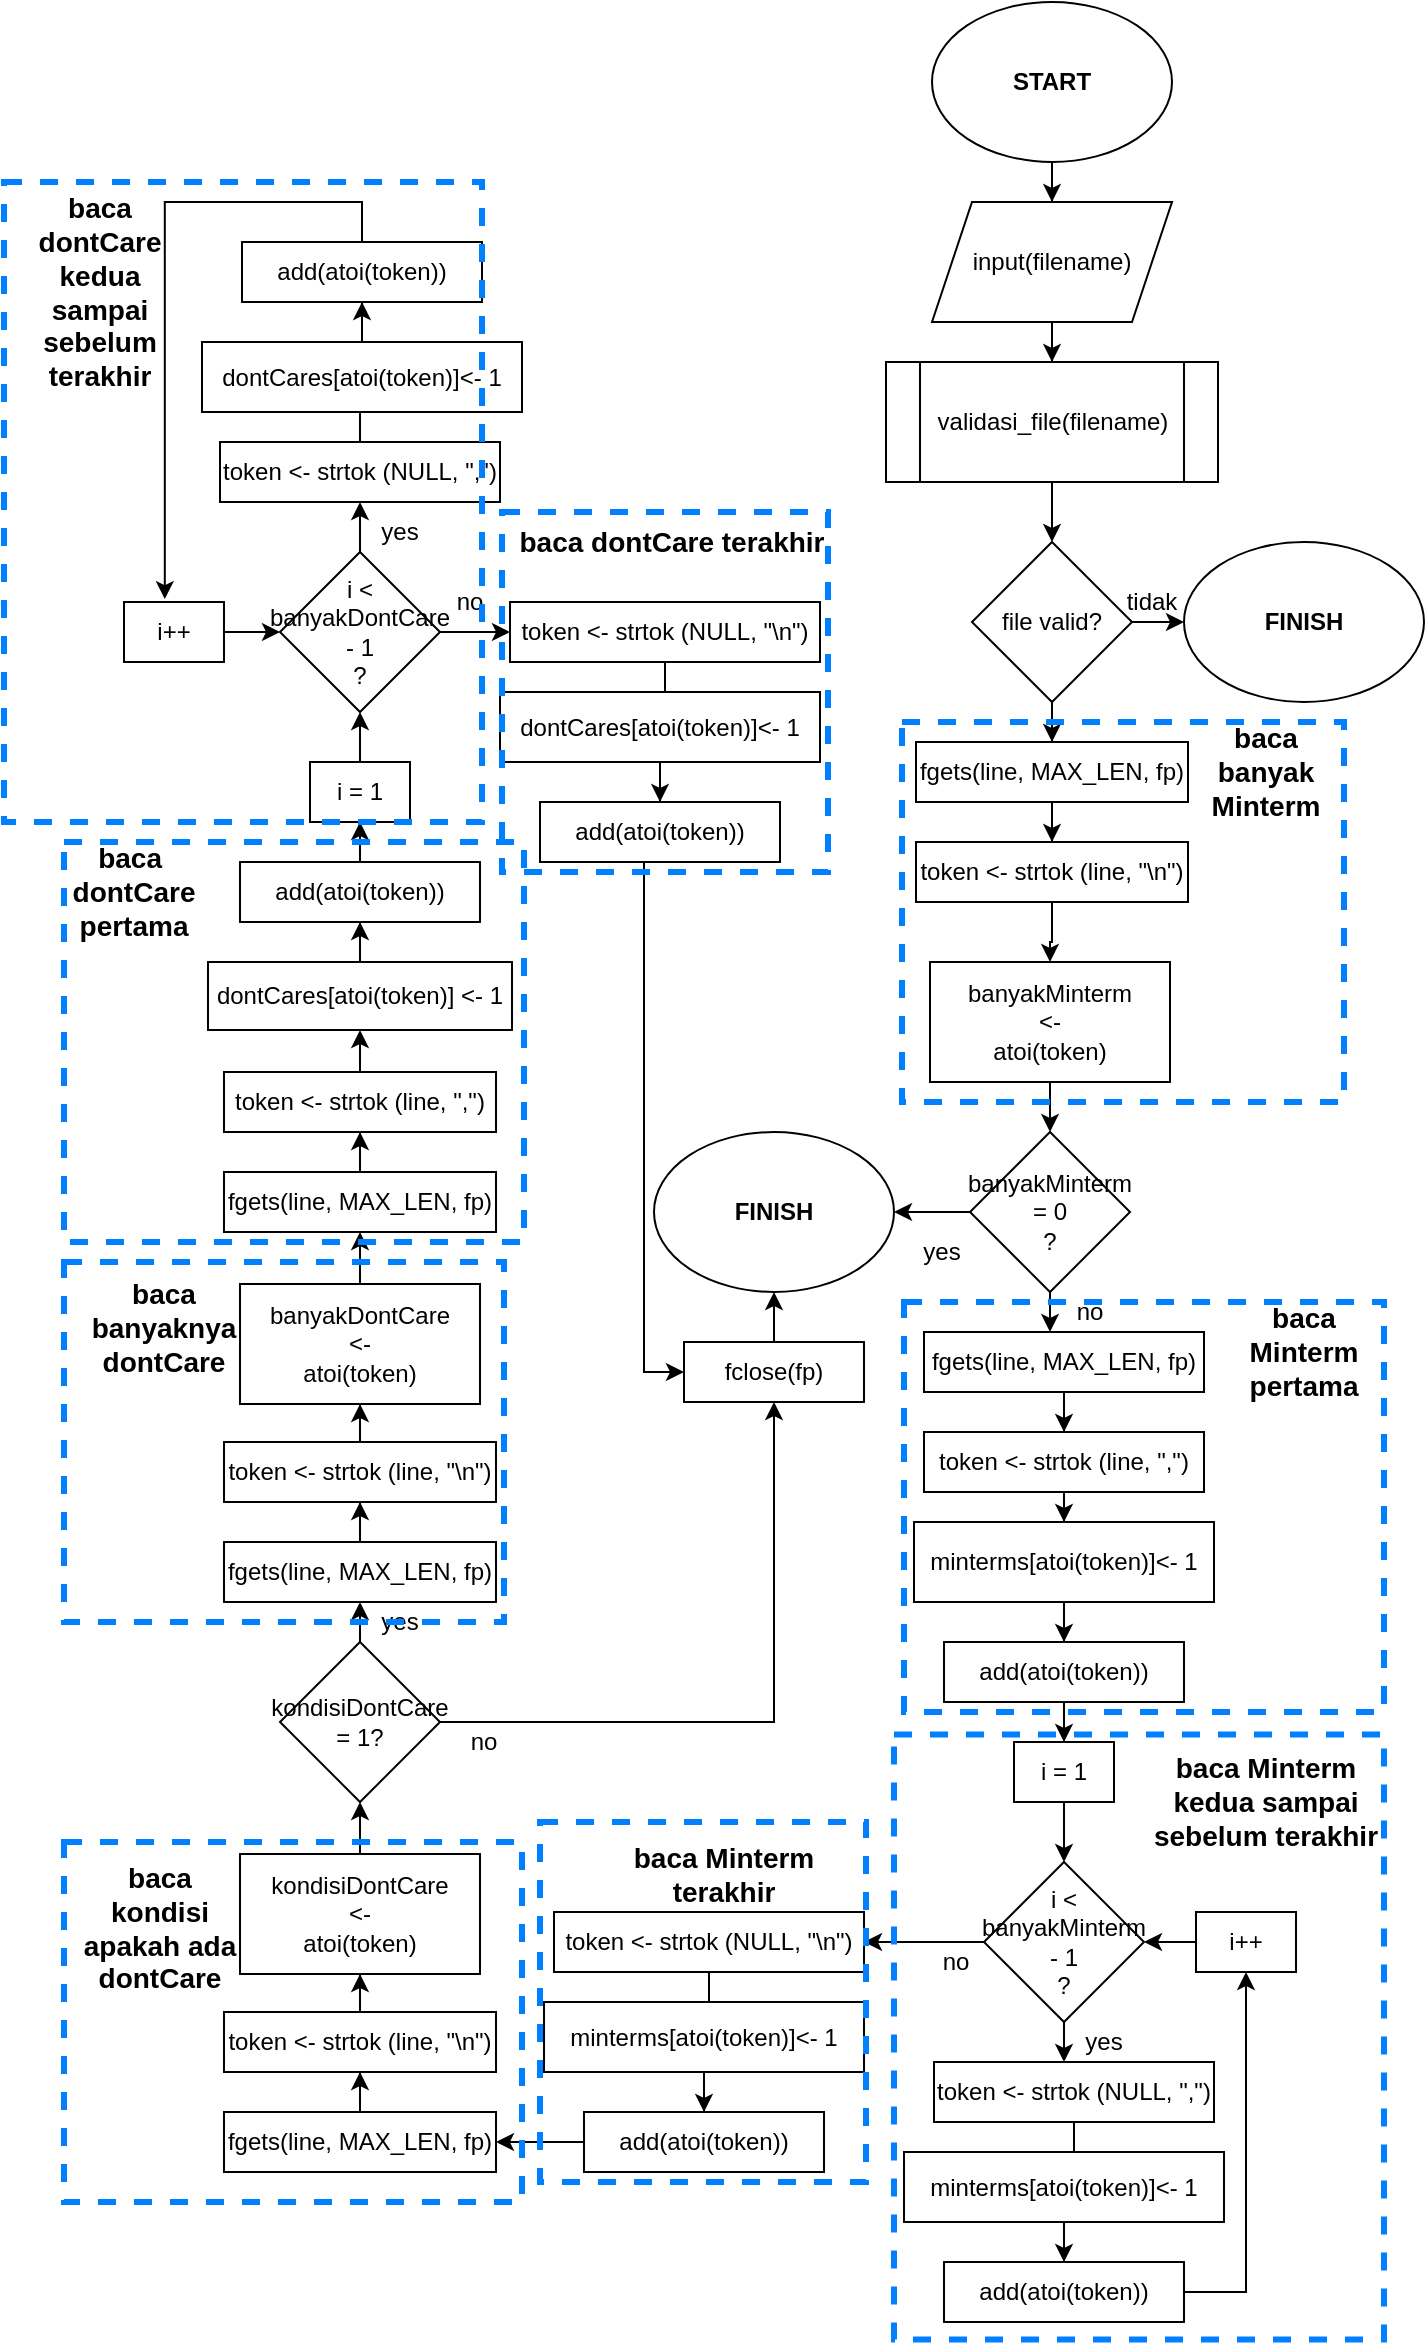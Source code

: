 <mxfile version="14.1.5" type="device"><diagram id="4D0Mk-Beicet6BP096j6" name="Page-1"><mxGraphModel dx="2036" dy="743" grid="1" gridSize="10" guides="1" tooltips="1" connect="1" arrows="1" fold="1" page="1" pageScale="1" pageWidth="827" pageHeight="1169" math="0" shadow="0"><root><mxCell id="0"/><mxCell id="1" parent="0"/><mxCell id="77w809oM9ehnzlVi-rAF-4" value="" style="edgeStyle=orthogonalEdgeStyle;rounded=0;orthogonalLoop=1;jettySize=auto;html=1;" edge="1" parent="1" source="77w809oM9ehnzlVi-rAF-1" target="77w809oM9ehnzlVi-rAF-3"><mxGeometry relative="1" as="geometry"/></mxCell><mxCell id="77w809oM9ehnzlVi-rAF-1" value="&lt;b&gt;START&lt;/b&gt;" style="ellipse;whiteSpace=wrap;html=1;" vertex="1" parent="1"><mxGeometry x="354" y="100" width="120" height="80" as="geometry"/></mxCell><mxCell id="77w809oM9ehnzlVi-rAF-2" value="&lt;b&gt;FINISH&lt;/b&gt;" style="ellipse;whiteSpace=wrap;html=1;" vertex="1" parent="1"><mxGeometry x="215" y="665" width="120" height="80" as="geometry"/></mxCell><mxCell id="77w809oM9ehnzlVi-rAF-58" value="" style="edgeStyle=orthogonalEdgeStyle;rounded=0;orthogonalLoop=1;jettySize=auto;html=1;" edge="1" parent="1" source="77w809oM9ehnzlVi-rAF-3" target="77w809oM9ehnzlVi-rAF-57"><mxGeometry relative="1" as="geometry"/></mxCell><mxCell id="77w809oM9ehnzlVi-rAF-3" value="input(filename)" style="shape=parallelogram;perimeter=parallelogramPerimeter;whiteSpace=wrap;html=1;fixedSize=1;" vertex="1" parent="1"><mxGeometry x="354" y="200" width="120" height="60" as="geometry"/></mxCell><mxCell id="77w809oM9ehnzlVi-rAF-8" value="" style="edgeStyle=orthogonalEdgeStyle;rounded=0;orthogonalLoop=1;jettySize=auto;html=1;" edge="1" parent="1" source="77w809oM9ehnzlVi-rAF-5" target="77w809oM9ehnzlVi-rAF-2"><mxGeometry relative="1" as="geometry"/></mxCell><mxCell id="77w809oM9ehnzlVi-rAF-12" value="" style="edgeStyle=orthogonalEdgeStyle;rounded=0;orthogonalLoop=1;jettySize=auto;html=1;" edge="1" parent="1" source="77w809oM9ehnzlVi-rAF-5"><mxGeometry relative="1" as="geometry"><mxPoint x="413" y="765" as="targetPoint"/></mxGeometry></mxCell><mxCell id="77w809oM9ehnzlVi-rAF-5" value="banyakMinterm&lt;br&gt;= 0&lt;br&gt;?" style="rhombus;whiteSpace=wrap;html=1;" vertex="1" parent="1"><mxGeometry x="373" y="665" width="80" height="80" as="geometry"/></mxCell><mxCell id="77w809oM9ehnzlVi-rAF-9" value="yes" style="text;html=1;strokeColor=none;fillColor=none;align=center;verticalAlign=middle;whiteSpace=wrap;rounded=0;" vertex="1" parent="1"><mxGeometry x="339" y="715" width="40" height="20" as="geometry"/></mxCell><mxCell id="77w809oM9ehnzlVi-rAF-14" value="" style="edgeStyle=orthogonalEdgeStyle;rounded=0;orthogonalLoop=1;jettySize=auto;html=1;" edge="1" parent="1" source="77w809oM9ehnzlVi-rAF-11" target="77w809oM9ehnzlVi-rAF-13"><mxGeometry relative="1" as="geometry"/></mxCell><mxCell id="77w809oM9ehnzlVi-rAF-11" value="i = 1" style="rounded=0;whiteSpace=wrap;html=1;" vertex="1" parent="1"><mxGeometry x="395" y="970" width="50" height="30" as="geometry"/></mxCell><mxCell id="77w809oM9ehnzlVi-rAF-16" value="" style="edgeStyle=orthogonalEdgeStyle;rounded=0;orthogonalLoop=1;jettySize=auto;html=1;" edge="1" parent="1" source="77w809oM9ehnzlVi-rAF-13"><mxGeometry relative="1" as="geometry"><mxPoint x="420" y="1130" as="targetPoint"/></mxGeometry></mxCell><mxCell id="77w809oM9ehnzlVi-rAF-97" style="edgeStyle=orthogonalEdgeStyle;rounded=0;orthogonalLoop=1;jettySize=auto;html=1;exitX=0;exitY=0.5;exitDx=0;exitDy=0;entryX=1;entryY=0.5;entryDx=0;entryDy=0;" edge="1" parent="1" source="77w809oM9ehnzlVi-rAF-13" target="77w809oM9ehnzlVi-rAF-93"><mxGeometry relative="1" as="geometry"/></mxCell><mxCell id="77w809oM9ehnzlVi-rAF-13" value="i &amp;lt; banyakMinterm - 1&lt;br&gt;?" style="rhombus;whiteSpace=wrap;html=1;" vertex="1" parent="1"><mxGeometry x="380" y="1030" width="80" height="80" as="geometry"/></mxCell><mxCell id="77w809oM9ehnzlVi-rAF-25" style="edgeStyle=orthogonalEdgeStyle;rounded=0;orthogonalLoop=1;jettySize=auto;html=1;exitX=0;exitY=0.5;exitDx=0;exitDy=0;entryX=1;entryY=0.5;entryDx=0;entryDy=0;" edge="1" parent="1" source="77w809oM9ehnzlVi-rAF-23" target="77w809oM9ehnzlVi-rAF-13"><mxGeometry relative="1" as="geometry"/></mxCell><mxCell id="77w809oM9ehnzlVi-rAF-23" value="i++" style="rounded=0;whiteSpace=wrap;html=1;" vertex="1" parent="1"><mxGeometry x="486" y="1055" width="50" height="30" as="geometry"/></mxCell><mxCell id="77w809oM9ehnzlVi-rAF-49" value="no" style="text;html=1;strokeColor=none;fillColor=none;align=center;verticalAlign=middle;whiteSpace=wrap;rounded=0;" vertex="1" parent="1"><mxGeometry x="413" y="745" width="40" height="20" as="geometry"/></mxCell><mxCell id="77w809oM9ehnzlVi-rAF-55" value="yes" style="text;html=1;strokeColor=none;fillColor=none;align=center;verticalAlign=middle;whiteSpace=wrap;rounded=0;" vertex="1" parent="1"><mxGeometry x="420" y="1110" width="40" height="20" as="geometry"/></mxCell><mxCell id="77w809oM9ehnzlVi-rAF-61" value="" style="edgeStyle=orthogonalEdgeStyle;rounded=0;orthogonalLoop=1;jettySize=auto;html=1;" edge="1" parent="1" source="77w809oM9ehnzlVi-rAF-57" target="77w809oM9ehnzlVi-rAF-60"><mxGeometry relative="1" as="geometry"/></mxCell><mxCell id="77w809oM9ehnzlVi-rAF-57" value="validasi_file(filename)" style="shape=process;whiteSpace=wrap;html=1;backgroundOutline=1;" vertex="1" parent="1"><mxGeometry x="331" y="280" width="166" height="60" as="geometry"/></mxCell><mxCell id="77w809oM9ehnzlVi-rAF-63" value="" style="edgeStyle=orthogonalEdgeStyle;rounded=0;orthogonalLoop=1;jettySize=auto;html=1;" edge="1" parent="1" source="77w809oM9ehnzlVi-rAF-60" target="77w809oM9ehnzlVi-rAF-62"><mxGeometry relative="1" as="geometry"/></mxCell><mxCell id="77w809oM9ehnzlVi-rAF-66" value="" style="edgeStyle=orthogonalEdgeStyle;rounded=0;orthogonalLoop=1;jettySize=auto;html=1;" edge="1" parent="1" source="77w809oM9ehnzlVi-rAF-60" target="77w809oM9ehnzlVi-rAF-65"><mxGeometry relative="1" as="geometry"/></mxCell><mxCell id="77w809oM9ehnzlVi-rAF-60" value="file valid?" style="rhombus;whiteSpace=wrap;html=1;" vertex="1" parent="1"><mxGeometry x="374" y="370" width="80" height="80" as="geometry"/></mxCell><mxCell id="77w809oM9ehnzlVi-rAF-62" value="&lt;b&gt;FINISH&lt;/b&gt;" style="ellipse;whiteSpace=wrap;html=1;" vertex="1" parent="1"><mxGeometry x="480" y="370" width="120" height="80" as="geometry"/></mxCell><mxCell id="77w809oM9ehnzlVi-rAF-64" value="tidak" style="text;html=1;strokeColor=none;fillColor=none;align=center;verticalAlign=middle;whiteSpace=wrap;rounded=0;" vertex="1" parent="1"><mxGeometry x="444" y="390" width="40" height="20" as="geometry"/></mxCell><mxCell id="77w809oM9ehnzlVi-rAF-68" value="" style="edgeStyle=orthogonalEdgeStyle;rounded=0;orthogonalLoop=1;jettySize=auto;html=1;" edge="1" parent="1" source="77w809oM9ehnzlVi-rAF-65" target="77w809oM9ehnzlVi-rAF-67"><mxGeometry relative="1" as="geometry"/></mxCell><mxCell id="77w809oM9ehnzlVi-rAF-65" value="fgets(line, MAX_LEN, fp)" style="rounded=0;whiteSpace=wrap;html=1;" vertex="1" parent="1"><mxGeometry x="346" y="470" width="136" height="30" as="geometry"/></mxCell><mxCell id="77w809oM9ehnzlVi-rAF-70" value="" style="edgeStyle=orthogonalEdgeStyle;rounded=0;orthogonalLoop=1;jettySize=auto;html=1;" edge="1" parent="1" source="77w809oM9ehnzlVi-rAF-67" target="77w809oM9ehnzlVi-rAF-69"><mxGeometry relative="1" as="geometry"/></mxCell><mxCell id="77w809oM9ehnzlVi-rAF-67" value="token &amp;lt;- strtok (line, &quot;\n&quot;)" style="rounded=0;whiteSpace=wrap;html=1;" vertex="1" parent="1"><mxGeometry x="346" y="520" width="136" height="30" as="geometry"/></mxCell><mxCell id="77w809oM9ehnzlVi-rAF-72" style="edgeStyle=orthogonalEdgeStyle;rounded=0;orthogonalLoop=1;jettySize=auto;html=1;exitX=0.5;exitY=1;exitDx=0;exitDy=0;entryX=0.5;entryY=0;entryDx=0;entryDy=0;" edge="1" parent="1" source="77w809oM9ehnzlVi-rAF-69" target="77w809oM9ehnzlVi-rAF-5"><mxGeometry relative="1" as="geometry"/></mxCell><mxCell id="77w809oM9ehnzlVi-rAF-69" value="banyakMinterm&lt;br&gt;&amp;lt;-&lt;br&gt;atoi(token)" style="rounded=0;whiteSpace=wrap;html=1;" vertex="1" parent="1"><mxGeometry x="353" y="580" width="120" height="60" as="geometry"/></mxCell><mxCell id="77w809oM9ehnzlVi-rAF-73" value="" style="edgeStyle=orthogonalEdgeStyle;rounded=0;orthogonalLoop=1;jettySize=auto;html=1;" edge="1" parent="1" source="77w809oM9ehnzlVi-rAF-74" target="77w809oM9ehnzlVi-rAF-76"><mxGeometry relative="1" as="geometry"/></mxCell><mxCell id="77w809oM9ehnzlVi-rAF-74" value="fgets(line, MAX_LEN, fp)" style="rounded=0;whiteSpace=wrap;html=1;" vertex="1" parent="1"><mxGeometry x="350" y="765" width="140" height="30" as="geometry"/></mxCell><mxCell id="77w809oM9ehnzlVi-rAF-75" value="" style="edgeStyle=orthogonalEdgeStyle;rounded=0;orthogonalLoop=1;jettySize=auto;html=1;" edge="1" parent="1" source="77w809oM9ehnzlVi-rAF-76" target="77w809oM9ehnzlVi-rAF-77"><mxGeometry relative="1" as="geometry"/></mxCell><mxCell id="77w809oM9ehnzlVi-rAF-76" value="token &amp;lt;- strtok (line, &quot;,&quot;)" style="rounded=0;whiteSpace=wrap;html=1;" vertex="1" parent="1"><mxGeometry x="350" y="815" width="140" height="30" as="geometry"/></mxCell><mxCell id="77w809oM9ehnzlVi-rAF-79" value="" style="edgeStyle=orthogonalEdgeStyle;rounded=0;orthogonalLoop=1;jettySize=auto;html=1;" edge="1" parent="1" source="77w809oM9ehnzlVi-rAF-77" target="77w809oM9ehnzlVi-rAF-78"><mxGeometry relative="1" as="geometry"/></mxCell><mxCell id="77w809oM9ehnzlVi-rAF-77" value="minterms[atoi(token)]&amp;lt;- 1" style="rounded=0;whiteSpace=wrap;html=1;" vertex="1" parent="1"><mxGeometry x="345" y="860" width="150" height="40" as="geometry"/></mxCell><mxCell id="77w809oM9ehnzlVi-rAF-80" value="" style="edgeStyle=orthogonalEdgeStyle;rounded=0;orthogonalLoop=1;jettySize=auto;html=1;" edge="1" parent="1" source="77w809oM9ehnzlVi-rAF-78" target="77w809oM9ehnzlVi-rAF-11"><mxGeometry relative="1" as="geometry"/></mxCell><mxCell id="77w809oM9ehnzlVi-rAF-78" value="add(atoi(token))" style="rounded=0;whiteSpace=wrap;html=1;" vertex="1" parent="1"><mxGeometry x="360" y="920" width="120" height="30" as="geometry"/></mxCell><mxCell id="77w809oM9ehnzlVi-rAF-81" value="" style="edgeStyle=orthogonalEdgeStyle;rounded=0;orthogonalLoop=1;jettySize=auto;html=1;" edge="1" parent="1" source="77w809oM9ehnzlVi-rAF-82" target="77w809oM9ehnzlVi-rAF-83"><mxGeometry relative="1" as="geometry"/></mxCell><mxCell id="77w809oM9ehnzlVi-rAF-82" value="token &amp;lt;- strtok (NULL, &quot;,&quot;)" style="rounded=0;whiteSpace=wrap;html=1;" vertex="1" parent="1"><mxGeometry x="355" y="1130" width="140" height="30" as="geometry"/></mxCell><mxCell id="77w809oM9ehnzlVi-rAF-90" value="" style="edgeStyle=orthogonalEdgeStyle;rounded=0;orthogonalLoop=1;jettySize=auto;html=1;" edge="1" parent="1" source="77w809oM9ehnzlVi-rAF-83" target="77w809oM9ehnzlVi-rAF-84"><mxGeometry relative="1" as="geometry"/></mxCell><mxCell id="77w809oM9ehnzlVi-rAF-83" value="minterms[atoi(token)]&amp;lt;- 1" style="rounded=0;whiteSpace=wrap;html=1;" vertex="1" parent="1"><mxGeometry x="340" y="1175" width="160" height="35" as="geometry"/></mxCell><mxCell id="77w809oM9ehnzlVi-rAF-91" style="edgeStyle=orthogonalEdgeStyle;rounded=0;orthogonalLoop=1;jettySize=auto;html=1;exitX=1;exitY=0.5;exitDx=0;exitDy=0;" edge="1" parent="1" source="77w809oM9ehnzlVi-rAF-84" target="77w809oM9ehnzlVi-rAF-23"><mxGeometry relative="1" as="geometry"/></mxCell><mxCell id="77w809oM9ehnzlVi-rAF-84" value="add(atoi(token))" style="rounded=0;whiteSpace=wrap;html=1;" vertex="1" parent="1"><mxGeometry x="360" y="1230" width="120" height="30" as="geometry"/></mxCell><mxCell id="77w809oM9ehnzlVi-rAF-92" value="" style="edgeStyle=orthogonalEdgeStyle;rounded=0;orthogonalLoop=1;jettySize=auto;html=1;" edge="1" parent="1" source="77w809oM9ehnzlVi-rAF-93" target="77w809oM9ehnzlVi-rAF-95"><mxGeometry relative="1" as="geometry"/></mxCell><mxCell id="77w809oM9ehnzlVi-rAF-93" value="token &amp;lt;- strtok (NULL, &quot;\n&quot;)" style="rounded=0;whiteSpace=wrap;html=1;" vertex="1" parent="1"><mxGeometry x="165" y="1055" width="155" height="30" as="geometry"/></mxCell><mxCell id="77w809oM9ehnzlVi-rAF-94" value="" style="edgeStyle=orthogonalEdgeStyle;rounded=0;orthogonalLoop=1;jettySize=auto;html=1;" edge="1" parent="1" source="77w809oM9ehnzlVi-rAF-95" target="77w809oM9ehnzlVi-rAF-96"><mxGeometry relative="1" as="geometry"/></mxCell><mxCell id="77w809oM9ehnzlVi-rAF-95" value="minterms[atoi(token)]&amp;lt;- 1" style="rounded=0;whiteSpace=wrap;html=1;" vertex="1" parent="1"><mxGeometry x="160" y="1100" width="160" height="35" as="geometry"/></mxCell><mxCell id="77w809oM9ehnzlVi-rAF-175" value="" style="edgeStyle=orthogonalEdgeStyle;rounded=0;orthogonalLoop=1;jettySize=auto;html=1;" edge="1" parent="1" source="77w809oM9ehnzlVi-rAF-96" target="77w809oM9ehnzlVi-rAF-100"><mxGeometry relative="1" as="geometry"/></mxCell><mxCell id="77w809oM9ehnzlVi-rAF-96" value="add(atoi(token))" style="rounded=0;whiteSpace=wrap;html=1;" vertex="1" parent="1"><mxGeometry x="180" y="1155" width="120" height="30" as="geometry"/></mxCell><mxCell id="77w809oM9ehnzlVi-rAF-99" value="" style="edgeStyle=orthogonalEdgeStyle;rounded=0;orthogonalLoop=1;jettySize=auto;html=1;" edge="1" parent="1" source="77w809oM9ehnzlVi-rAF-100" target="77w809oM9ehnzlVi-rAF-102"><mxGeometry relative="1" as="geometry"/></mxCell><mxCell id="77w809oM9ehnzlVi-rAF-100" value="fgets(line, MAX_LEN, fp)" style="rounded=0;whiteSpace=wrap;html=1;" vertex="1" parent="1"><mxGeometry y="1155" width="136" height="30" as="geometry"/></mxCell><mxCell id="77w809oM9ehnzlVi-rAF-101" value="" style="edgeStyle=orthogonalEdgeStyle;rounded=0;orthogonalLoop=1;jettySize=auto;html=1;" edge="1" parent="1" source="77w809oM9ehnzlVi-rAF-102" target="77w809oM9ehnzlVi-rAF-103"><mxGeometry relative="1" as="geometry"/></mxCell><mxCell id="77w809oM9ehnzlVi-rAF-102" value="token &amp;lt;- strtok (line, &quot;\n&quot;)" style="rounded=0;whiteSpace=wrap;html=1;" vertex="1" parent="1"><mxGeometry y="1105" width="136" height="30" as="geometry"/></mxCell><mxCell id="77w809oM9ehnzlVi-rAF-108" value="" style="edgeStyle=orthogonalEdgeStyle;rounded=0;orthogonalLoop=1;jettySize=auto;html=1;" edge="1" parent="1" source="77w809oM9ehnzlVi-rAF-103" target="77w809oM9ehnzlVi-rAF-104"><mxGeometry relative="1" as="geometry"/></mxCell><mxCell id="77w809oM9ehnzlVi-rAF-103" value="kondisiDontCare&lt;br&gt;&amp;lt;-&lt;br&gt;atoi(token)" style="rounded=0;whiteSpace=wrap;html=1;" vertex="1" parent="1"><mxGeometry x="8" y="1026" width="120" height="60" as="geometry"/></mxCell><mxCell id="77w809oM9ehnzlVi-rAF-106" style="edgeStyle=orthogonalEdgeStyle;rounded=0;orthogonalLoop=1;jettySize=auto;html=1;exitX=1;exitY=0.5;exitDx=0;exitDy=0;" edge="1" parent="1" source="77w809oM9ehnzlVi-rAF-104" target="77w809oM9ehnzlVi-rAF-105"><mxGeometry relative="1" as="geometry"/></mxCell><mxCell id="77w809oM9ehnzlVi-rAF-119" style="edgeStyle=orthogonalEdgeStyle;rounded=0;orthogonalLoop=1;jettySize=auto;html=1;exitX=0.5;exitY=0;exitDx=0;exitDy=0;entryX=0.5;entryY=1;entryDx=0;entryDy=0;" edge="1" parent="1" source="77w809oM9ehnzlVi-rAF-104" target="77w809oM9ehnzlVi-rAF-113"><mxGeometry relative="1" as="geometry"/></mxCell><mxCell id="77w809oM9ehnzlVi-rAF-104" value="kondisiDontCare&lt;br&gt;= 1?" style="rhombus;whiteSpace=wrap;html=1;" vertex="1" parent="1"><mxGeometry x="28" y="920" width="80" height="80" as="geometry"/></mxCell><mxCell id="77w809oM9ehnzlVi-rAF-107" value="" style="edgeStyle=orthogonalEdgeStyle;rounded=0;orthogonalLoop=1;jettySize=auto;html=1;" edge="1" parent="1" source="77w809oM9ehnzlVi-rAF-105" target="77w809oM9ehnzlVi-rAF-2"><mxGeometry relative="1" as="geometry"/></mxCell><mxCell id="77w809oM9ehnzlVi-rAF-105" value="fclose(fp)" style="rounded=0;whiteSpace=wrap;html=1;" vertex="1" parent="1"><mxGeometry x="230" y="770" width="90" height="30" as="geometry"/></mxCell><mxCell id="77w809oM9ehnzlVi-rAF-109" value="no" style="text;html=1;strokeColor=none;fillColor=none;align=center;verticalAlign=middle;whiteSpace=wrap;rounded=0;" vertex="1" parent="1"><mxGeometry x="346" y="1070" width="40" height="20" as="geometry"/></mxCell><mxCell id="77w809oM9ehnzlVi-rAF-111" value="no" style="text;html=1;strokeColor=none;fillColor=none;align=center;verticalAlign=middle;whiteSpace=wrap;rounded=0;" vertex="1" parent="1"><mxGeometry x="110" y="960" width="40" height="20" as="geometry"/></mxCell><mxCell id="77w809oM9ehnzlVi-rAF-112" value="" style="edgeStyle=orthogonalEdgeStyle;rounded=0;orthogonalLoop=1;jettySize=auto;html=1;" edge="1" parent="1" source="77w809oM9ehnzlVi-rAF-113" target="77w809oM9ehnzlVi-rAF-115"><mxGeometry relative="1" as="geometry"/></mxCell><mxCell id="77w809oM9ehnzlVi-rAF-113" value="fgets(line, MAX_LEN, fp)" style="rounded=0;whiteSpace=wrap;html=1;" vertex="1" parent="1"><mxGeometry y="870" width="136" height="30" as="geometry"/></mxCell><mxCell id="77w809oM9ehnzlVi-rAF-114" value="" style="edgeStyle=orthogonalEdgeStyle;rounded=0;orthogonalLoop=1;jettySize=auto;html=1;" edge="1" parent="1" source="77w809oM9ehnzlVi-rAF-115" target="77w809oM9ehnzlVi-rAF-117"><mxGeometry relative="1" as="geometry"/></mxCell><mxCell id="77w809oM9ehnzlVi-rAF-115" value="token &amp;lt;- strtok (line, &quot;\n&quot;)" style="rounded=0;whiteSpace=wrap;html=1;" vertex="1" parent="1"><mxGeometry y="820" width="136" height="30" as="geometry"/></mxCell><mxCell id="77w809oM9ehnzlVi-rAF-116" value="" style="edgeStyle=orthogonalEdgeStyle;rounded=0;orthogonalLoop=1;jettySize=auto;html=1;" edge="1" parent="1" source="77w809oM9ehnzlVi-rAF-117"><mxGeometry relative="1" as="geometry"><mxPoint x="68" y="715" as="targetPoint"/></mxGeometry></mxCell><mxCell id="77w809oM9ehnzlVi-rAF-117" value="banyakDontCare&lt;br&gt;&amp;lt;-&lt;br&gt;atoi(token)" style="rounded=0;whiteSpace=wrap;html=1;" vertex="1" parent="1"><mxGeometry x="8" y="741" width="120" height="60" as="geometry"/></mxCell><mxCell id="77w809oM9ehnzlVi-rAF-126" value="yes" style="text;html=1;strokeColor=none;fillColor=none;align=center;verticalAlign=middle;whiteSpace=wrap;rounded=0;" vertex="1" parent="1"><mxGeometry x="68" y="900" width="40" height="20" as="geometry"/></mxCell><mxCell id="77w809oM9ehnzlVi-rAF-127" value="" style="edgeStyle=orthogonalEdgeStyle;rounded=0;orthogonalLoop=1;jettySize=auto;html=1;" edge="1" parent="1" source="77w809oM9ehnzlVi-rAF-128" target="77w809oM9ehnzlVi-rAF-130"><mxGeometry relative="1" as="geometry"/></mxCell><mxCell id="77w809oM9ehnzlVi-rAF-128" value="fgets(line, MAX_LEN, fp)" style="rounded=0;whiteSpace=wrap;html=1;" vertex="1" parent="1"><mxGeometry y="685" width="136" height="30" as="geometry"/></mxCell><mxCell id="77w809oM9ehnzlVi-rAF-129" value="" style="edgeStyle=orthogonalEdgeStyle;rounded=0;orthogonalLoop=1;jettySize=auto;html=1;" edge="1" parent="1" source="77w809oM9ehnzlVi-rAF-130" target="77w809oM9ehnzlVi-rAF-132"><mxGeometry relative="1" as="geometry"/></mxCell><mxCell id="77w809oM9ehnzlVi-rAF-130" value="token &amp;lt;- strtok (line, &quot;,&quot;)" style="rounded=0;whiteSpace=wrap;html=1;" vertex="1" parent="1"><mxGeometry y="635" width="136" height="30" as="geometry"/></mxCell><mxCell id="77w809oM9ehnzlVi-rAF-136" value="" style="edgeStyle=orthogonalEdgeStyle;rounded=0;orthogonalLoop=1;jettySize=auto;html=1;" edge="1" parent="1" source="77w809oM9ehnzlVi-rAF-132" target="77w809oM9ehnzlVi-rAF-133"><mxGeometry relative="1" as="geometry"/></mxCell><mxCell id="77w809oM9ehnzlVi-rAF-132" value="dontCares[atoi(token)] &amp;lt;- 1" style="rounded=0;whiteSpace=wrap;html=1;" vertex="1" parent="1"><mxGeometry x="-8" y="580" width="152" height="34" as="geometry"/></mxCell><mxCell id="77w809oM9ehnzlVi-rAF-157" value="" style="edgeStyle=orthogonalEdgeStyle;rounded=0;orthogonalLoop=1;jettySize=auto;html=1;" edge="1" parent="1" source="77w809oM9ehnzlVi-rAF-133" target="77w809oM9ehnzlVi-rAF-138"><mxGeometry relative="1" as="geometry"/></mxCell><mxCell id="77w809oM9ehnzlVi-rAF-133" value="add(atoi(token))" style="rounded=0;whiteSpace=wrap;html=1;" vertex="1" parent="1"><mxGeometry x="8" y="530" width="120" height="30" as="geometry"/></mxCell><mxCell id="77w809oM9ehnzlVi-rAF-137" value="" style="edgeStyle=orthogonalEdgeStyle;rounded=0;orthogonalLoop=1;jettySize=auto;html=1;" edge="1" parent="1" source="77w809oM9ehnzlVi-rAF-138" target="77w809oM9ehnzlVi-rAF-141"><mxGeometry relative="1" as="geometry"/></mxCell><mxCell id="77w809oM9ehnzlVi-rAF-138" value="i = 1" style="rounded=0;whiteSpace=wrap;html=1;" vertex="1" parent="1"><mxGeometry x="43" y="480" width="50" height="30" as="geometry"/></mxCell><mxCell id="77w809oM9ehnzlVi-rAF-160" value="" style="edgeStyle=orthogonalEdgeStyle;rounded=0;orthogonalLoop=1;jettySize=auto;html=1;" edge="1" parent="1" source="77w809oM9ehnzlVi-rAF-141" target="77w809oM9ehnzlVi-rAF-146"><mxGeometry relative="1" as="geometry"/></mxCell><mxCell id="77w809oM9ehnzlVi-rAF-163" style="edgeStyle=orthogonalEdgeStyle;rounded=0;orthogonalLoop=1;jettySize=auto;html=1;exitX=1;exitY=0.5;exitDx=0;exitDy=0;entryX=0;entryY=0.5;entryDx=0;entryDy=0;" edge="1" parent="1" source="77w809oM9ehnzlVi-rAF-141" target="77w809oM9ehnzlVi-rAF-152"><mxGeometry relative="1" as="geometry"><mxPoint x="140" y="415" as="targetPoint"/></mxGeometry></mxCell><mxCell id="77w809oM9ehnzlVi-rAF-141" value="i &amp;lt; banyakDontCare - 1&lt;br&gt;?" style="rhombus;whiteSpace=wrap;html=1;" vertex="1" parent="1"><mxGeometry x="28" y="375" width="80" height="80" as="geometry"/></mxCell><mxCell id="77w809oM9ehnzlVi-rAF-158" value="" style="edgeStyle=orthogonalEdgeStyle;rounded=0;orthogonalLoop=1;jettySize=auto;html=1;" edge="1" parent="1" source="77w809oM9ehnzlVi-rAF-143" target="77w809oM9ehnzlVi-rAF-141"><mxGeometry relative="1" as="geometry"/></mxCell><mxCell id="77w809oM9ehnzlVi-rAF-143" value="i++" style="rounded=0;whiteSpace=wrap;html=1;" vertex="1" parent="1"><mxGeometry x="-50" y="400" width="50" height="30" as="geometry"/></mxCell><mxCell id="77w809oM9ehnzlVi-rAF-144" value="yes" style="text;html=1;strokeColor=none;fillColor=none;align=center;verticalAlign=middle;whiteSpace=wrap;rounded=0;" vertex="1" parent="1"><mxGeometry x="68" y="355" width="40" height="20" as="geometry"/></mxCell><mxCell id="77w809oM9ehnzlVi-rAF-145" value="" style="edgeStyle=orthogonalEdgeStyle;rounded=0;orthogonalLoop=1;jettySize=auto;html=1;" edge="1" parent="1" source="77w809oM9ehnzlVi-rAF-146" target="77w809oM9ehnzlVi-rAF-148"><mxGeometry relative="1" as="geometry"/></mxCell><mxCell id="77w809oM9ehnzlVi-rAF-146" value="token &amp;lt;- strtok (NULL, &quot;,&quot;)" style="rounded=0;whiteSpace=wrap;html=1;" vertex="1" parent="1"><mxGeometry x="-2" y="320" width="140" height="30" as="geometry"/></mxCell><mxCell id="77w809oM9ehnzlVi-rAF-147" value="" style="edgeStyle=orthogonalEdgeStyle;rounded=0;orthogonalLoop=1;jettySize=auto;html=1;" edge="1" parent="1" source="77w809oM9ehnzlVi-rAF-148" target="77w809oM9ehnzlVi-rAF-150"><mxGeometry relative="1" as="geometry"/></mxCell><mxCell id="77w809oM9ehnzlVi-rAF-148" value="dontCares[atoi(token)]&amp;lt;- 1" style="rounded=0;whiteSpace=wrap;html=1;" vertex="1" parent="1"><mxGeometry x="-11" y="270" width="160" height="35" as="geometry"/></mxCell><mxCell id="77w809oM9ehnzlVi-rAF-161" style="edgeStyle=orthogonalEdgeStyle;rounded=0;orthogonalLoop=1;jettySize=auto;html=1;exitX=0.5;exitY=0;exitDx=0;exitDy=0;entryX=0.408;entryY=-0.048;entryDx=0;entryDy=0;entryPerimeter=0;" edge="1" parent="1" source="77w809oM9ehnzlVi-rAF-150" target="77w809oM9ehnzlVi-rAF-143"><mxGeometry relative="1" as="geometry"/></mxCell><mxCell id="77w809oM9ehnzlVi-rAF-150" value="add(atoi(token))" style="rounded=0;whiteSpace=wrap;html=1;" vertex="1" parent="1"><mxGeometry x="9" y="220" width="120" height="30" as="geometry"/></mxCell><mxCell id="77w809oM9ehnzlVi-rAF-151" value="" style="edgeStyle=orthogonalEdgeStyle;rounded=0;orthogonalLoop=1;jettySize=auto;html=1;" edge="1" parent="1" source="77w809oM9ehnzlVi-rAF-152" target="77w809oM9ehnzlVi-rAF-154"><mxGeometry relative="1" as="geometry"/></mxCell><mxCell id="77w809oM9ehnzlVi-rAF-152" value="token &amp;lt;- strtok (NULL, &quot;\n&quot;)" style="rounded=0;whiteSpace=wrap;html=1;" vertex="1" parent="1"><mxGeometry x="143" y="400" width="155" height="30" as="geometry"/></mxCell><mxCell id="77w809oM9ehnzlVi-rAF-153" value="" style="edgeStyle=orthogonalEdgeStyle;rounded=0;orthogonalLoop=1;jettySize=auto;html=1;" edge="1" parent="1" source="77w809oM9ehnzlVi-rAF-154" target="77w809oM9ehnzlVi-rAF-155"><mxGeometry relative="1" as="geometry"/></mxCell><mxCell id="77w809oM9ehnzlVi-rAF-154" value="dontCares[atoi(token)]&amp;lt;- 1" style="rounded=0;whiteSpace=wrap;html=1;" vertex="1" parent="1"><mxGeometry x="138" y="445" width="160" height="35" as="geometry"/></mxCell><mxCell id="77w809oM9ehnzlVi-rAF-164" style="edgeStyle=orthogonalEdgeStyle;rounded=0;orthogonalLoop=1;jettySize=auto;html=1;exitX=0.5;exitY=1;exitDx=0;exitDy=0;entryX=0;entryY=0.5;entryDx=0;entryDy=0;" edge="1" parent="1" source="77w809oM9ehnzlVi-rAF-155" target="77w809oM9ehnzlVi-rAF-105"><mxGeometry relative="1" as="geometry"><Array as="points"><mxPoint x="210" y="530"/><mxPoint x="210" y="785"/></Array></mxGeometry></mxCell><mxCell id="77w809oM9ehnzlVi-rAF-155" value="add(atoi(token))" style="rounded=0;whiteSpace=wrap;html=1;" vertex="1" parent="1"><mxGeometry x="158" y="500" width="120" height="30" as="geometry"/></mxCell><mxCell id="77w809oM9ehnzlVi-rAF-156" value="no" style="text;html=1;strokeColor=none;fillColor=none;align=center;verticalAlign=middle;whiteSpace=wrap;rounded=0;" vertex="1" parent="1"><mxGeometry x="103" y="390" width="40" height="20" as="geometry"/></mxCell><mxCell id="77w809oM9ehnzlVi-rAF-165" value="" style="rounded=0;whiteSpace=wrap;html=1;strokeWidth=3;strokeColor=#007FFF;fillColor=none;dashed=1;" vertex="1" parent="1"><mxGeometry x="339" y="460" width="221" height="190" as="geometry"/></mxCell><mxCell id="77w809oM9ehnzlVi-rAF-166" value="&lt;font style=&quot;font-size: 14px&quot;&gt;&lt;b&gt;baca banyak Minterm&lt;/b&gt;&lt;/font&gt;" style="text;html=1;strokeColor=none;fillColor=none;align=center;verticalAlign=middle;whiteSpace=wrap;rounded=0;" vertex="1" parent="1"><mxGeometry x="506" y="475" width="30" height="20" as="geometry"/></mxCell><mxCell id="77w809oM9ehnzlVi-rAF-167" value="" style="rounded=0;whiteSpace=wrap;html=1;strokeWidth=3;strokeColor=#007FFF;fillColor=none;dashed=1;" vertex="1" parent="1"><mxGeometry x="340" y="750" width="240" height="205" as="geometry"/></mxCell><mxCell id="77w809oM9ehnzlVi-rAF-168" value="&lt;font style=&quot;font-size: 14px&quot;&gt;&lt;b&gt;baca Minterm&lt;br&gt;pertama&lt;br&gt;&lt;/b&gt;&lt;/font&gt;" style="text;html=1;strokeColor=none;fillColor=none;align=center;verticalAlign=middle;whiteSpace=wrap;rounded=0;" vertex="1" parent="1"><mxGeometry x="525" y="765" width="30" height="20" as="geometry"/></mxCell><mxCell id="77w809oM9ehnzlVi-rAF-169" value="" style="rounded=0;whiteSpace=wrap;html=1;strokeWidth=3;strokeColor=#007FFF;fillColor=none;dashed=1;" vertex="1" parent="1"><mxGeometry x="335" y="966.25" width="245" height="302.5" as="geometry"/></mxCell><mxCell id="77w809oM9ehnzlVi-rAF-170" value="&lt;font style=&quot;font-size: 14px&quot;&gt;&lt;b&gt;baca Minterm&lt;br&gt;kedua sampai&lt;br&gt;sebelum terakhir&lt;br&gt;&lt;/b&gt;&lt;/font&gt;" style="text;html=1;strokeColor=none;fillColor=none;align=center;verticalAlign=middle;whiteSpace=wrap;rounded=0;" vertex="1" parent="1"><mxGeometry x="461" y="990" width="120" height="20" as="geometry"/></mxCell><mxCell id="77w809oM9ehnzlVi-rAF-173" value="" style="rounded=0;whiteSpace=wrap;html=1;strokeWidth=3;strokeColor=#007FFF;fillColor=none;dashed=1;" vertex="1" parent="1"><mxGeometry x="158" y="1010" width="163" height="180" as="geometry"/></mxCell><mxCell id="77w809oM9ehnzlVi-rAF-176" value="&lt;font style=&quot;font-size: 14px&quot;&gt;&lt;b&gt;baca Minterm terakhir&lt;br&gt;&lt;/b&gt;&lt;/font&gt;" style="text;html=1;strokeColor=none;fillColor=none;align=center;verticalAlign=middle;whiteSpace=wrap;rounded=0;" vertex="1" parent="1"><mxGeometry x="190" y="1026" width="120" height="20" as="geometry"/></mxCell><mxCell id="77w809oM9ehnzlVi-rAF-177" value="" style="rounded=0;whiteSpace=wrap;html=1;strokeWidth=3;strokeColor=#007FFF;fillColor=none;dashed=1;" vertex="1" parent="1"><mxGeometry x="-80" y="1020" width="229" height="180" as="geometry"/></mxCell><mxCell id="77w809oM9ehnzlVi-rAF-178" value="&lt;font style=&quot;font-size: 14px&quot;&gt;&lt;b&gt;baca &lt;br&gt;kondisi&lt;br&gt;apakah ada dontCare&lt;br&gt;&lt;/b&gt;&lt;/font&gt;" style="text;html=1;strokeColor=none;fillColor=none;align=center;verticalAlign=middle;whiteSpace=wrap;rounded=0;" vertex="1" parent="1"><mxGeometry x="-92" y="1055" width="120" height="15" as="geometry"/></mxCell><mxCell id="77w809oM9ehnzlVi-rAF-181" value="" style="rounded=0;whiteSpace=wrap;html=1;strokeWidth=3;strokeColor=#007FFF;fillColor=none;dashed=1;" vertex="1" parent="1"><mxGeometry x="-80" y="730" width="220" height="180" as="geometry"/></mxCell><mxCell id="77w809oM9ehnzlVi-rAF-182" value="&lt;font style=&quot;font-size: 14px&quot;&gt;&lt;b&gt;baca &lt;br&gt;banyaknya dontCare&lt;br&gt;&lt;/b&gt;&lt;/font&gt;" style="text;html=1;strokeColor=none;fillColor=none;align=center;verticalAlign=middle;whiteSpace=wrap;rounded=0;" vertex="1" parent="1"><mxGeometry x="-90" y="755" width="120" height="15" as="geometry"/></mxCell><mxCell id="77w809oM9ehnzlVi-rAF-183" value="" style="rounded=0;whiteSpace=wrap;html=1;strokeWidth=3;strokeColor=#007FFF;fillColor=none;dashed=1;" vertex="1" parent="1"><mxGeometry x="-80" y="520" width="230" height="200" as="geometry"/></mxCell><mxCell id="77w809oM9ehnzlVi-rAF-184" value="&lt;font style=&quot;font-size: 14px&quot;&gt;&lt;b&gt;baca&amp;nbsp;&lt;br&gt;dontCare&lt;br&gt;pertama&lt;br&gt;&lt;/b&gt;&lt;/font&gt;" style="text;html=1;strokeColor=none;fillColor=none;align=center;verticalAlign=middle;whiteSpace=wrap;rounded=0;" vertex="1" parent="1"><mxGeometry x="-60" y="535" width="30" height="20" as="geometry"/></mxCell><mxCell id="77w809oM9ehnzlVi-rAF-185" value="" style="rounded=0;whiteSpace=wrap;html=1;strokeWidth=3;strokeColor=#007FFF;fillColor=none;dashed=1;" vertex="1" parent="1"><mxGeometry x="-110" y="190" width="239" height="320" as="geometry"/></mxCell><mxCell id="77w809oM9ehnzlVi-rAF-187" value="&lt;font style=&quot;font-size: 14px&quot;&gt;&lt;b&gt;baca &lt;br&gt;dontCare&lt;br&gt;kedua &lt;br&gt;sampai&lt;br&gt;sebelum &lt;br&gt;terakhir&lt;br&gt;&lt;/b&gt;&lt;/font&gt;" style="text;html=1;strokeColor=none;fillColor=none;align=center;verticalAlign=middle;whiteSpace=wrap;rounded=0;" vertex="1" parent="1"><mxGeometry x="-92" y="230" width="60" height="30" as="geometry"/></mxCell><mxCell id="77w809oM9ehnzlVi-rAF-189" value="" style="rounded=0;whiteSpace=wrap;html=1;strokeWidth=3;strokeColor=#007FFF;fillColor=none;dashed=1;" vertex="1" parent="1"><mxGeometry x="139" y="355" width="163" height="180" as="geometry"/></mxCell><mxCell id="77w809oM9ehnzlVi-rAF-190" value="&lt;font style=&quot;font-size: 14px&quot;&gt;&lt;b&gt;baca dontCare terakhir&lt;br&gt;&lt;/b&gt;&lt;/font&gt;" style="text;html=1;strokeColor=none;fillColor=none;align=center;verticalAlign=middle;whiteSpace=wrap;rounded=0;" vertex="1" parent="1"><mxGeometry x="143" y="360" width="162" height="20" as="geometry"/></mxCell></root></mxGraphModel></diagram></mxfile>